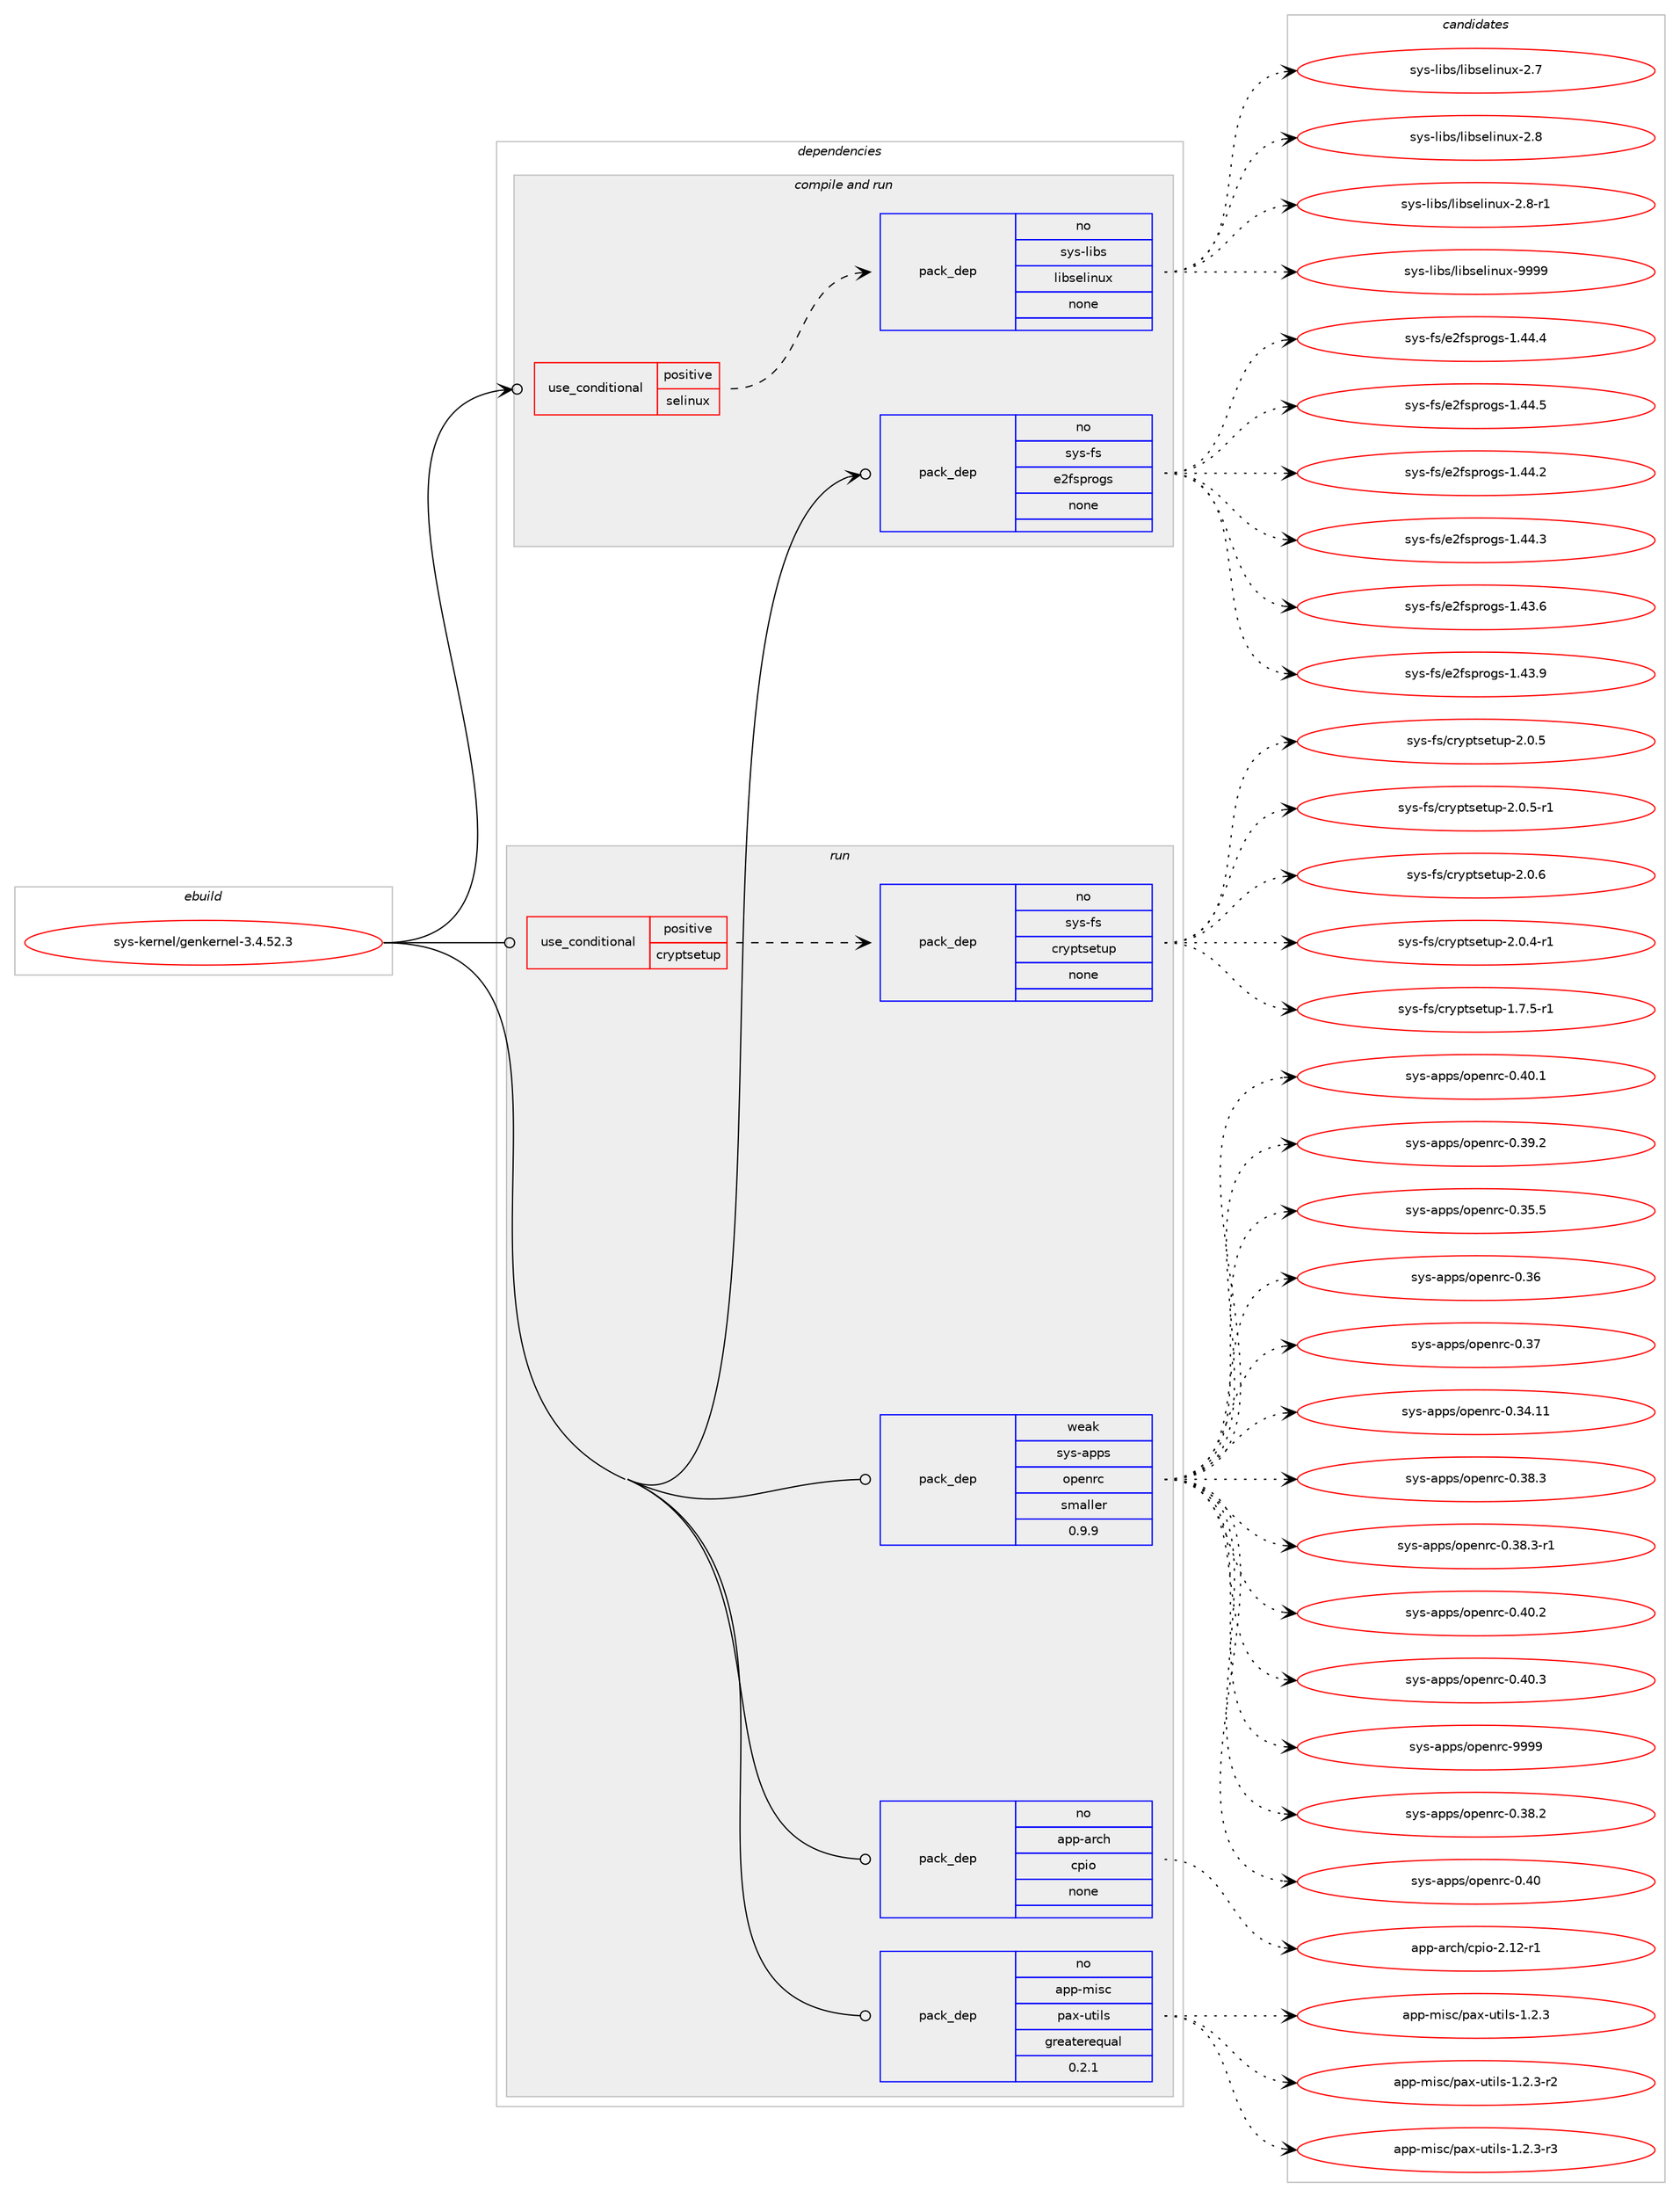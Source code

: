 digraph prolog {

# *************
# Graph options
# *************

newrank=true;
concentrate=true;
compound=true;
graph [rankdir=LR,fontname=Helvetica,fontsize=10,ranksep=1.5];#, ranksep=2.5, nodesep=0.2];
edge  [arrowhead=vee];
node  [fontname=Helvetica,fontsize=10];

# **********
# The ebuild
# **********

subgraph cluster_leftcol {
color=gray;
rank=same;
label=<<i>ebuild</i>>;
id [label="sys-kernel/genkernel-3.4.52.3", color=red, width=4, href="../sys-kernel/genkernel-3.4.52.3.svg"];
}

# ****************
# The dependencies
# ****************

subgraph cluster_midcol {
color=gray;
label=<<i>dependencies</i>>;
subgraph cluster_compile {
fillcolor="#eeeeee";
style=filled;
label=<<i>compile</i>>;
}
subgraph cluster_compileandrun {
fillcolor="#eeeeee";
style=filled;
label=<<i>compile and run</i>>;
subgraph cond1701 {
dependency9033 [label=<<TABLE BORDER="0" CELLBORDER="1" CELLSPACING="0" CELLPADDING="4"><TR><TD ROWSPAN="3" CELLPADDING="10">use_conditional</TD></TR><TR><TD>positive</TD></TR><TR><TD>selinux</TD></TR></TABLE>>, shape=none, color=red];
subgraph pack7129 {
dependency9034 [label=<<TABLE BORDER="0" CELLBORDER="1" CELLSPACING="0" CELLPADDING="4" WIDTH="220"><TR><TD ROWSPAN="6" CELLPADDING="30">pack_dep</TD></TR><TR><TD WIDTH="110">no</TD></TR><TR><TD>sys-libs</TD></TR><TR><TD>libselinux</TD></TR><TR><TD>none</TD></TR><TR><TD></TD></TR></TABLE>>, shape=none, color=blue];
}
dependency9033:e -> dependency9034:w [weight=20,style="dashed",arrowhead="vee"];
}
id:e -> dependency9033:w [weight=20,style="solid",arrowhead="odotvee"];
subgraph pack7130 {
dependency9035 [label=<<TABLE BORDER="0" CELLBORDER="1" CELLSPACING="0" CELLPADDING="4" WIDTH="220"><TR><TD ROWSPAN="6" CELLPADDING="30">pack_dep</TD></TR><TR><TD WIDTH="110">no</TD></TR><TR><TD>sys-fs</TD></TR><TR><TD>e2fsprogs</TD></TR><TR><TD>none</TD></TR><TR><TD></TD></TR></TABLE>>, shape=none, color=blue];
}
id:e -> dependency9035:w [weight=20,style="solid",arrowhead="odotvee"];
}
subgraph cluster_run {
fillcolor="#eeeeee";
style=filled;
label=<<i>run</i>>;
subgraph cond1702 {
dependency9036 [label=<<TABLE BORDER="0" CELLBORDER="1" CELLSPACING="0" CELLPADDING="4"><TR><TD ROWSPAN="3" CELLPADDING="10">use_conditional</TD></TR><TR><TD>positive</TD></TR><TR><TD>cryptsetup</TD></TR></TABLE>>, shape=none, color=red];
subgraph pack7131 {
dependency9037 [label=<<TABLE BORDER="0" CELLBORDER="1" CELLSPACING="0" CELLPADDING="4" WIDTH="220"><TR><TD ROWSPAN="6" CELLPADDING="30">pack_dep</TD></TR><TR><TD WIDTH="110">no</TD></TR><TR><TD>sys-fs</TD></TR><TR><TD>cryptsetup</TD></TR><TR><TD>none</TD></TR><TR><TD></TD></TR></TABLE>>, shape=none, color=blue];
}
dependency9036:e -> dependency9037:w [weight=20,style="dashed",arrowhead="vee"];
}
id:e -> dependency9036:w [weight=20,style="solid",arrowhead="odot"];
subgraph pack7132 {
dependency9038 [label=<<TABLE BORDER="0" CELLBORDER="1" CELLSPACING="0" CELLPADDING="4" WIDTH="220"><TR><TD ROWSPAN="6" CELLPADDING="30">pack_dep</TD></TR><TR><TD WIDTH="110">no</TD></TR><TR><TD>app-arch</TD></TR><TR><TD>cpio</TD></TR><TR><TD>none</TD></TR><TR><TD></TD></TR></TABLE>>, shape=none, color=blue];
}
id:e -> dependency9038:w [weight=20,style="solid",arrowhead="odot"];
subgraph pack7133 {
dependency9039 [label=<<TABLE BORDER="0" CELLBORDER="1" CELLSPACING="0" CELLPADDING="4" WIDTH="220"><TR><TD ROWSPAN="6" CELLPADDING="30">pack_dep</TD></TR><TR><TD WIDTH="110">no</TD></TR><TR><TD>app-misc</TD></TR><TR><TD>pax-utils</TD></TR><TR><TD>greaterequal</TD></TR><TR><TD>0.2.1</TD></TR></TABLE>>, shape=none, color=blue];
}
id:e -> dependency9039:w [weight=20,style="solid",arrowhead="odot"];
subgraph pack7134 {
dependency9040 [label=<<TABLE BORDER="0" CELLBORDER="1" CELLSPACING="0" CELLPADDING="4" WIDTH="220"><TR><TD ROWSPAN="6" CELLPADDING="30">pack_dep</TD></TR><TR><TD WIDTH="110">weak</TD></TR><TR><TD>sys-apps</TD></TR><TR><TD>openrc</TD></TR><TR><TD>smaller</TD></TR><TR><TD>0.9.9</TD></TR></TABLE>>, shape=none, color=blue];
}
id:e -> dependency9040:w [weight=20,style="solid",arrowhead="odot"];
}
}

# **************
# The candidates
# **************

subgraph cluster_choices {
rank=same;
color=gray;
label=<<i>candidates</i>>;

subgraph choice7129 {
color=black;
nodesep=1;
choice1151211154510810598115471081059811510110810511011712045504655 [label="sys-libs/libselinux-2.7", color=red, width=4,href="../sys-libs/libselinux-2.7.svg"];
choice1151211154510810598115471081059811510110810511011712045504656 [label="sys-libs/libselinux-2.8", color=red, width=4,href="../sys-libs/libselinux-2.8.svg"];
choice11512111545108105981154710810598115101108105110117120455046564511449 [label="sys-libs/libselinux-2.8-r1", color=red, width=4,href="../sys-libs/libselinux-2.8-r1.svg"];
choice115121115451081059811547108105981151011081051101171204557575757 [label="sys-libs/libselinux-9999", color=red, width=4,href="../sys-libs/libselinux-9999.svg"];
dependency9034:e -> choice1151211154510810598115471081059811510110810511011712045504655:w [style=dotted,weight="100"];
dependency9034:e -> choice1151211154510810598115471081059811510110810511011712045504656:w [style=dotted,weight="100"];
dependency9034:e -> choice11512111545108105981154710810598115101108105110117120455046564511449:w [style=dotted,weight="100"];
dependency9034:e -> choice115121115451081059811547108105981151011081051101171204557575757:w [style=dotted,weight="100"];
}
subgraph choice7130 {
color=black;
nodesep=1;
choice11512111545102115471015010211511211411110311545494652524650 [label="sys-fs/e2fsprogs-1.44.2", color=red, width=4,href="../sys-fs/e2fsprogs-1.44.2.svg"];
choice11512111545102115471015010211511211411110311545494652524651 [label="sys-fs/e2fsprogs-1.44.3", color=red, width=4,href="../sys-fs/e2fsprogs-1.44.3.svg"];
choice11512111545102115471015010211511211411110311545494652514654 [label="sys-fs/e2fsprogs-1.43.6", color=red, width=4,href="../sys-fs/e2fsprogs-1.43.6.svg"];
choice11512111545102115471015010211511211411110311545494652514657 [label="sys-fs/e2fsprogs-1.43.9", color=red, width=4,href="../sys-fs/e2fsprogs-1.43.9.svg"];
choice11512111545102115471015010211511211411110311545494652524652 [label="sys-fs/e2fsprogs-1.44.4", color=red, width=4,href="../sys-fs/e2fsprogs-1.44.4.svg"];
choice11512111545102115471015010211511211411110311545494652524653 [label="sys-fs/e2fsprogs-1.44.5", color=red, width=4,href="../sys-fs/e2fsprogs-1.44.5.svg"];
dependency9035:e -> choice11512111545102115471015010211511211411110311545494652524650:w [style=dotted,weight="100"];
dependency9035:e -> choice11512111545102115471015010211511211411110311545494652524651:w [style=dotted,weight="100"];
dependency9035:e -> choice11512111545102115471015010211511211411110311545494652514654:w [style=dotted,weight="100"];
dependency9035:e -> choice11512111545102115471015010211511211411110311545494652514657:w [style=dotted,weight="100"];
dependency9035:e -> choice11512111545102115471015010211511211411110311545494652524652:w [style=dotted,weight="100"];
dependency9035:e -> choice11512111545102115471015010211511211411110311545494652524653:w [style=dotted,weight="100"];
}
subgraph choice7131 {
color=black;
nodesep=1;
choice1151211154510211547991141211121161151011161171124550464846524511449 [label="sys-fs/cryptsetup-2.0.4-r1", color=red, width=4,href="../sys-fs/cryptsetup-2.0.4-r1.svg"];
choice1151211154510211547991141211121161151011161171124549465546534511449 [label="sys-fs/cryptsetup-1.7.5-r1", color=red, width=4,href="../sys-fs/cryptsetup-1.7.5-r1.svg"];
choice115121115451021154799114121112116115101116117112455046484653 [label="sys-fs/cryptsetup-2.0.5", color=red, width=4,href="../sys-fs/cryptsetup-2.0.5.svg"];
choice1151211154510211547991141211121161151011161171124550464846534511449 [label="sys-fs/cryptsetup-2.0.5-r1", color=red, width=4,href="../sys-fs/cryptsetup-2.0.5-r1.svg"];
choice115121115451021154799114121112116115101116117112455046484654 [label="sys-fs/cryptsetup-2.0.6", color=red, width=4,href="../sys-fs/cryptsetup-2.0.6.svg"];
dependency9037:e -> choice1151211154510211547991141211121161151011161171124550464846524511449:w [style=dotted,weight="100"];
dependency9037:e -> choice1151211154510211547991141211121161151011161171124549465546534511449:w [style=dotted,weight="100"];
dependency9037:e -> choice115121115451021154799114121112116115101116117112455046484653:w [style=dotted,weight="100"];
dependency9037:e -> choice1151211154510211547991141211121161151011161171124550464846534511449:w [style=dotted,weight="100"];
dependency9037:e -> choice115121115451021154799114121112116115101116117112455046484654:w [style=dotted,weight="100"];
}
subgraph choice7132 {
color=black;
nodesep=1;
choice97112112459711499104479911210511145504649504511449 [label="app-arch/cpio-2.12-r1", color=red, width=4,href="../app-arch/cpio-2.12-r1.svg"];
dependency9038:e -> choice97112112459711499104479911210511145504649504511449:w [style=dotted,weight="100"];
}
subgraph choice7133 {
color=black;
nodesep=1;
choice971121124510910511599471129712045117116105108115454946504651 [label="app-misc/pax-utils-1.2.3", color=red, width=4,href="../app-misc/pax-utils-1.2.3.svg"];
choice9711211245109105115994711297120451171161051081154549465046514511450 [label="app-misc/pax-utils-1.2.3-r2", color=red, width=4,href="../app-misc/pax-utils-1.2.3-r2.svg"];
choice9711211245109105115994711297120451171161051081154549465046514511451 [label="app-misc/pax-utils-1.2.3-r3", color=red, width=4,href="../app-misc/pax-utils-1.2.3-r3.svg"];
dependency9039:e -> choice971121124510910511599471129712045117116105108115454946504651:w [style=dotted,weight="100"];
dependency9039:e -> choice9711211245109105115994711297120451171161051081154549465046514511450:w [style=dotted,weight="100"];
dependency9039:e -> choice9711211245109105115994711297120451171161051081154549465046514511451:w [style=dotted,weight="100"];
}
subgraph choice7134 {
color=black;
nodesep=1;
choice1151211154597112112115471111121011101149945484651564650 [label="sys-apps/openrc-0.38.2", color=red, width=4,href="../sys-apps/openrc-0.38.2.svg"];
choice115121115459711211211547111112101110114994548465248 [label="sys-apps/openrc-0.40", color=red, width=4,href="../sys-apps/openrc-0.40.svg"];
choice1151211154597112112115471111121011101149945484652484649 [label="sys-apps/openrc-0.40.1", color=red, width=4,href="../sys-apps/openrc-0.40.1.svg"];
choice1151211154597112112115471111121011101149945484651574650 [label="sys-apps/openrc-0.39.2", color=red, width=4,href="../sys-apps/openrc-0.39.2.svg"];
choice1151211154597112112115471111121011101149945484651534653 [label="sys-apps/openrc-0.35.5", color=red, width=4,href="../sys-apps/openrc-0.35.5.svg"];
choice115121115459711211211547111112101110114994548465154 [label="sys-apps/openrc-0.36", color=red, width=4,href="../sys-apps/openrc-0.36.svg"];
choice115121115459711211211547111112101110114994548465155 [label="sys-apps/openrc-0.37", color=red, width=4,href="../sys-apps/openrc-0.37.svg"];
choice115121115459711211211547111112101110114994548465152464949 [label="sys-apps/openrc-0.34.11", color=red, width=4,href="../sys-apps/openrc-0.34.11.svg"];
choice1151211154597112112115471111121011101149945484651564651 [label="sys-apps/openrc-0.38.3", color=red, width=4,href="../sys-apps/openrc-0.38.3.svg"];
choice11512111545971121121154711111210111011499454846515646514511449 [label="sys-apps/openrc-0.38.3-r1", color=red, width=4,href="../sys-apps/openrc-0.38.3-r1.svg"];
choice1151211154597112112115471111121011101149945484652484650 [label="sys-apps/openrc-0.40.2", color=red, width=4,href="../sys-apps/openrc-0.40.2.svg"];
choice1151211154597112112115471111121011101149945484652484651 [label="sys-apps/openrc-0.40.3", color=red, width=4,href="../sys-apps/openrc-0.40.3.svg"];
choice115121115459711211211547111112101110114994557575757 [label="sys-apps/openrc-9999", color=red, width=4,href="../sys-apps/openrc-9999.svg"];
dependency9040:e -> choice1151211154597112112115471111121011101149945484651564650:w [style=dotted,weight="100"];
dependency9040:e -> choice115121115459711211211547111112101110114994548465248:w [style=dotted,weight="100"];
dependency9040:e -> choice1151211154597112112115471111121011101149945484652484649:w [style=dotted,weight="100"];
dependency9040:e -> choice1151211154597112112115471111121011101149945484651574650:w [style=dotted,weight="100"];
dependency9040:e -> choice1151211154597112112115471111121011101149945484651534653:w [style=dotted,weight="100"];
dependency9040:e -> choice115121115459711211211547111112101110114994548465154:w [style=dotted,weight="100"];
dependency9040:e -> choice115121115459711211211547111112101110114994548465155:w [style=dotted,weight="100"];
dependency9040:e -> choice115121115459711211211547111112101110114994548465152464949:w [style=dotted,weight="100"];
dependency9040:e -> choice1151211154597112112115471111121011101149945484651564651:w [style=dotted,weight="100"];
dependency9040:e -> choice11512111545971121121154711111210111011499454846515646514511449:w [style=dotted,weight="100"];
dependency9040:e -> choice1151211154597112112115471111121011101149945484652484650:w [style=dotted,weight="100"];
dependency9040:e -> choice1151211154597112112115471111121011101149945484652484651:w [style=dotted,weight="100"];
dependency9040:e -> choice115121115459711211211547111112101110114994557575757:w [style=dotted,weight="100"];
}
}

}
